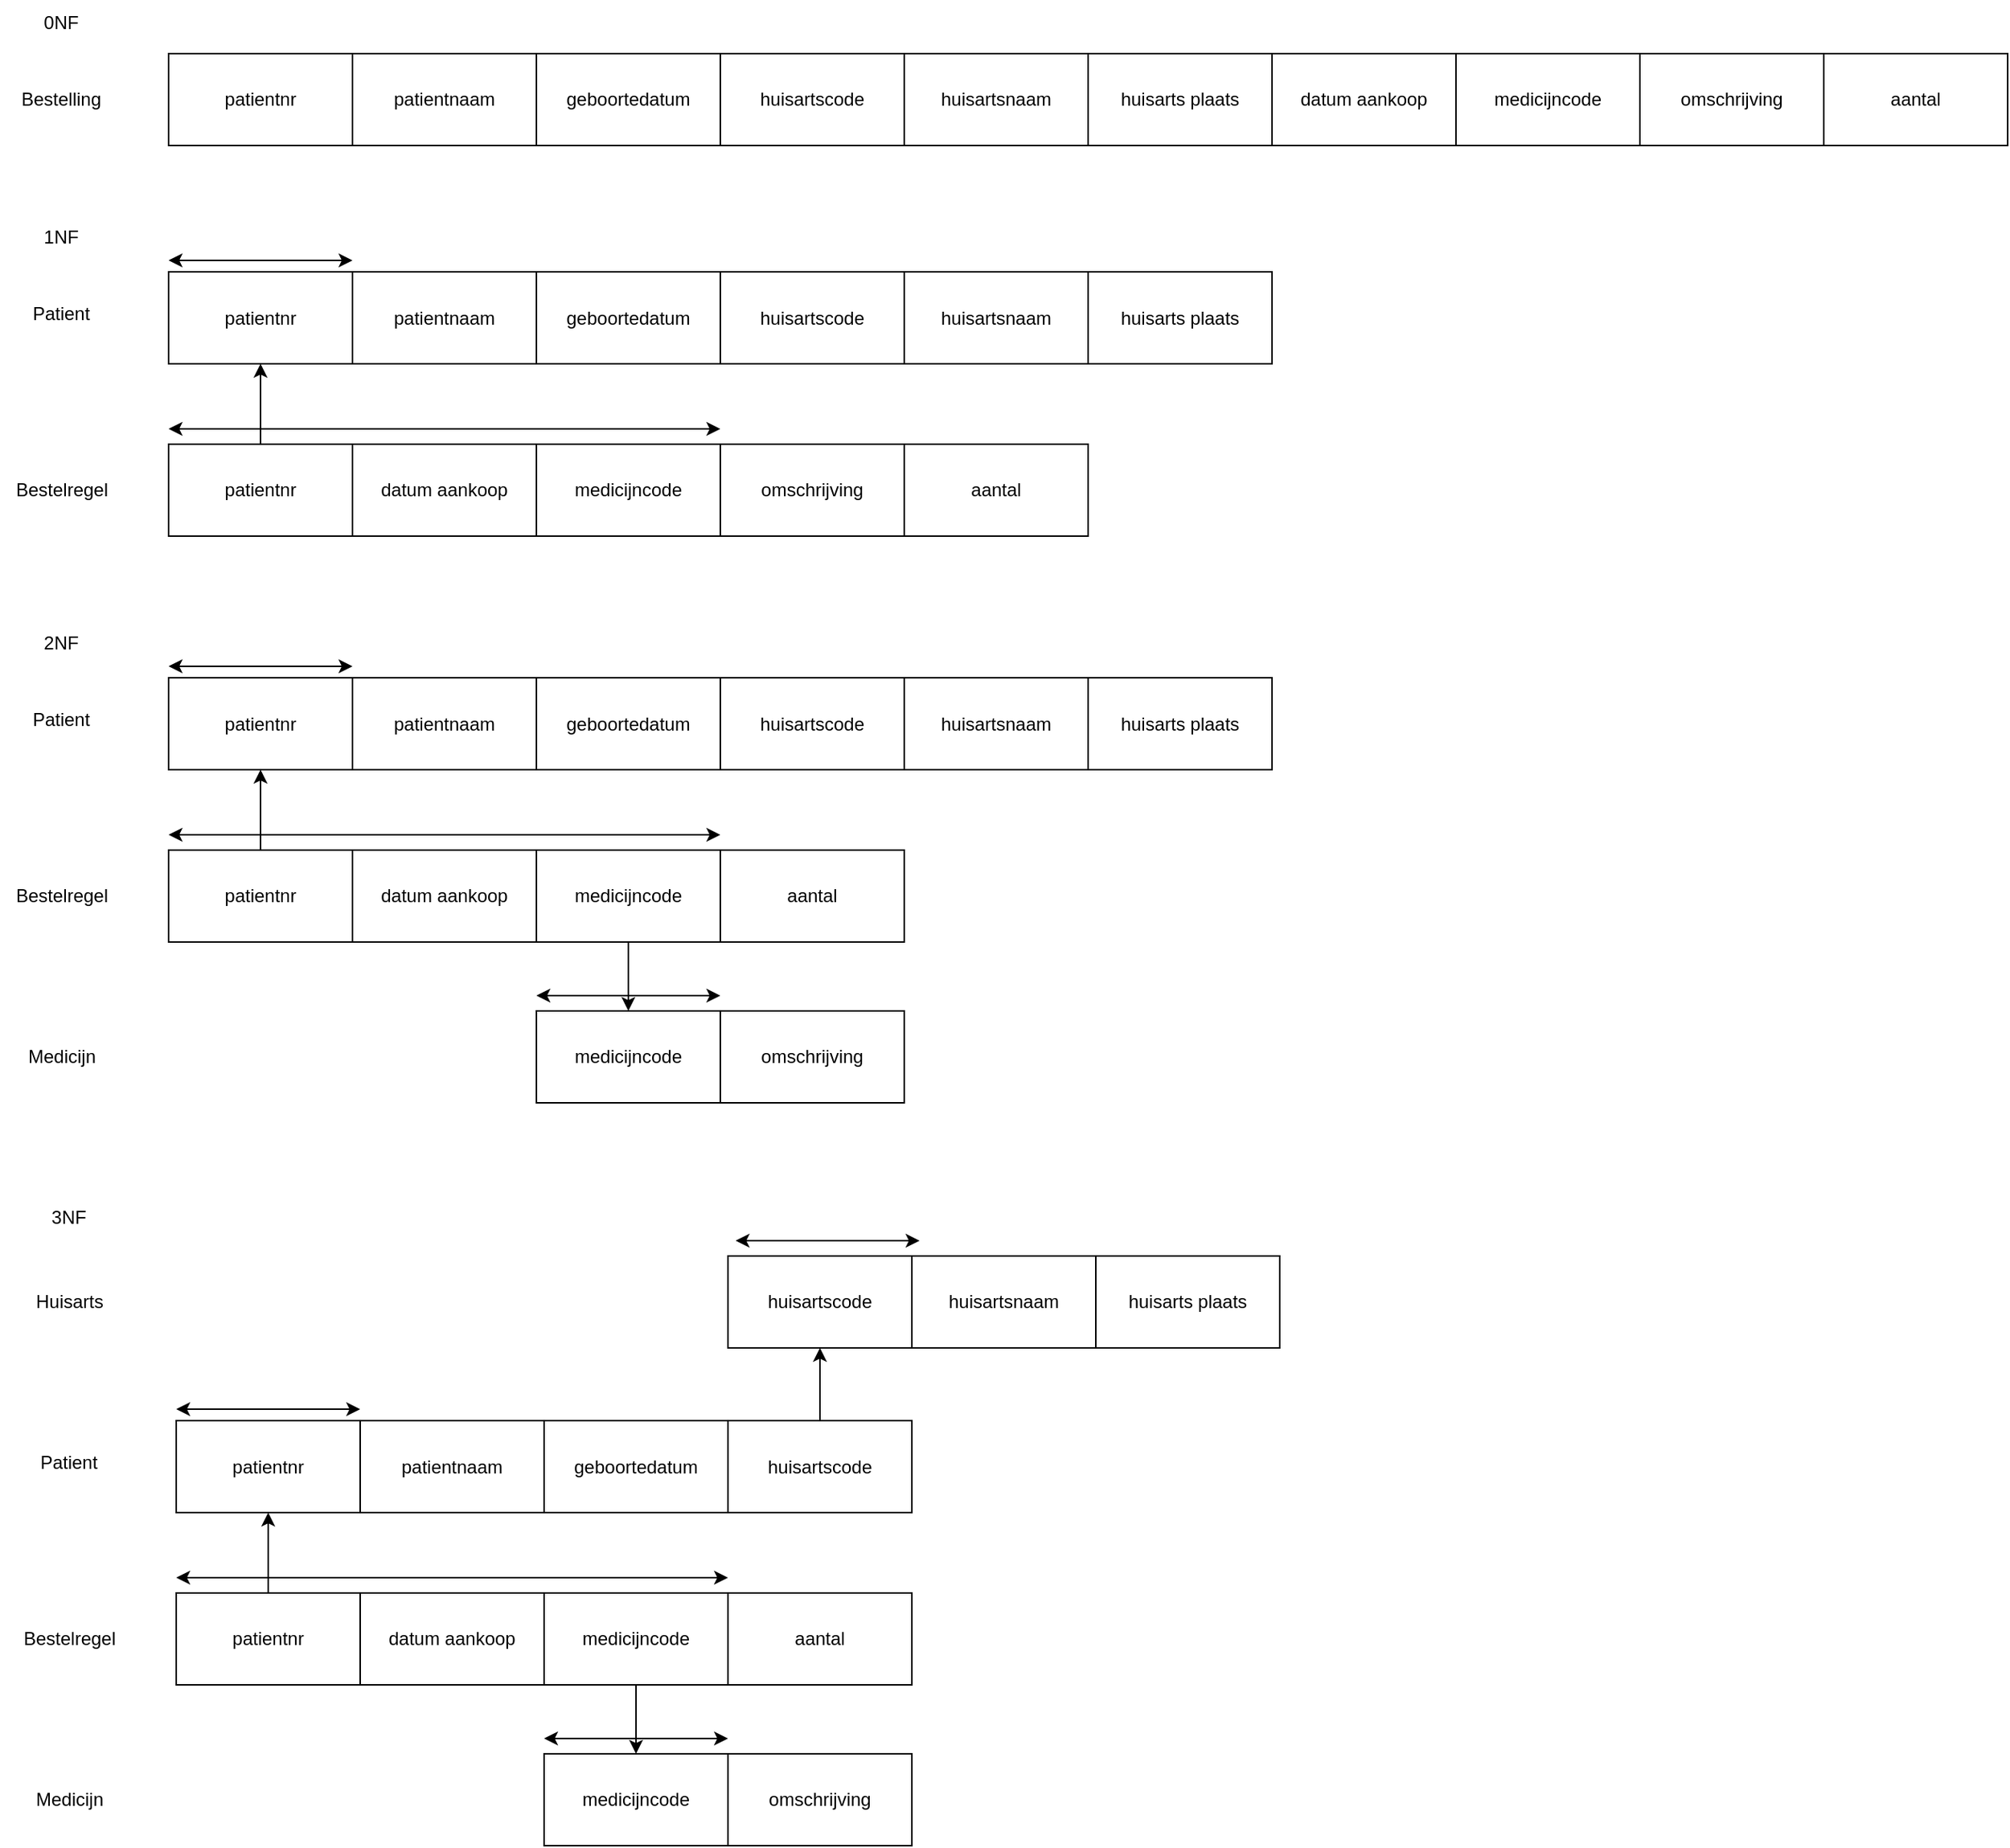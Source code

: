 <mxfile version="24.7.14">
  <diagram name="Page-1" id="-RBlTsKUJcB6IDNfjl4F">
    <mxGraphModel dx="1050" dy="558" grid="1" gridSize="10" guides="1" tooltips="1" connect="1" arrows="1" fold="1" page="1" pageScale="1" pageWidth="850" pageHeight="1100" math="0" shadow="0">
      <root>
        <mxCell id="0" />
        <mxCell id="1" parent="0" />
        <mxCell id="PimH5sS24UOFw-twD5PS-1" value="&lt;div&gt;0NF&lt;/div&gt;" style="text;html=1;align=center;verticalAlign=middle;whiteSpace=wrap;rounded=0;" vertex="1" parent="1">
          <mxGeometry x="40" y="40" width="60" height="30" as="geometry" />
        </mxCell>
        <mxCell id="PimH5sS24UOFw-twD5PS-2" value="Bestelling" style="text;html=1;align=center;verticalAlign=middle;whiteSpace=wrap;rounded=0;" vertex="1" parent="1">
          <mxGeometry x="40" y="90" width="60" height="30" as="geometry" />
        </mxCell>
        <mxCell id="PimH5sS24UOFw-twD5PS-3" value="patientnr" style="rounded=0;whiteSpace=wrap;html=1;" vertex="1" parent="1">
          <mxGeometry x="140" y="75" width="120" height="60" as="geometry" />
        </mxCell>
        <mxCell id="PimH5sS24UOFw-twD5PS-4" value="patientnaam" style="rounded=0;whiteSpace=wrap;html=1;" vertex="1" parent="1">
          <mxGeometry x="260" y="75" width="120" height="60" as="geometry" />
        </mxCell>
        <mxCell id="PimH5sS24UOFw-twD5PS-5" value="geboortedatum" style="rounded=0;whiteSpace=wrap;html=1;" vertex="1" parent="1">
          <mxGeometry x="380" y="75" width="120" height="60" as="geometry" />
        </mxCell>
        <mxCell id="PimH5sS24UOFw-twD5PS-6" value="huisartscode" style="rounded=0;whiteSpace=wrap;html=1;" vertex="1" parent="1">
          <mxGeometry x="500" y="75" width="120" height="60" as="geometry" />
        </mxCell>
        <mxCell id="PimH5sS24UOFw-twD5PS-7" value="huisartsnaam" style="rounded=0;whiteSpace=wrap;html=1;" vertex="1" parent="1">
          <mxGeometry x="620" y="75" width="120" height="60" as="geometry" />
        </mxCell>
        <mxCell id="PimH5sS24UOFw-twD5PS-8" value="huisarts plaats" style="rounded=0;whiteSpace=wrap;html=1;" vertex="1" parent="1">
          <mxGeometry x="740" y="75" width="120" height="60" as="geometry" />
        </mxCell>
        <mxCell id="PimH5sS24UOFw-twD5PS-9" value="datum aankoop" style="rounded=0;whiteSpace=wrap;html=1;" vertex="1" parent="1">
          <mxGeometry x="860" y="75" width="120" height="60" as="geometry" />
        </mxCell>
        <mxCell id="PimH5sS24UOFw-twD5PS-10" value="medicijncode" style="rounded=0;whiteSpace=wrap;html=1;" vertex="1" parent="1">
          <mxGeometry x="980" y="75" width="120" height="60" as="geometry" />
        </mxCell>
        <mxCell id="PimH5sS24UOFw-twD5PS-11" value="omschrijving" style="rounded=0;whiteSpace=wrap;html=1;" vertex="1" parent="1">
          <mxGeometry x="1100" y="75" width="120" height="60" as="geometry" />
        </mxCell>
        <mxCell id="PimH5sS24UOFw-twD5PS-12" value="aantal" style="rounded=0;whiteSpace=wrap;html=1;" vertex="1" parent="1">
          <mxGeometry x="1220" y="75" width="120" height="60" as="geometry" />
        </mxCell>
        <mxCell id="PimH5sS24UOFw-twD5PS-13" value="&lt;div&gt;1NF&lt;/div&gt;" style="text;html=1;align=center;verticalAlign=middle;whiteSpace=wrap;rounded=0;" vertex="1" parent="1">
          <mxGeometry x="40" y="180" width="60" height="30" as="geometry" />
        </mxCell>
        <mxCell id="PimH5sS24UOFw-twD5PS-14" value="Patient" style="text;html=1;align=center;verticalAlign=middle;whiteSpace=wrap;rounded=0;" vertex="1" parent="1">
          <mxGeometry x="40" y="230" width="60" height="30" as="geometry" />
        </mxCell>
        <mxCell id="PimH5sS24UOFw-twD5PS-15" value="patientnr" style="rounded=0;whiteSpace=wrap;html=1;" vertex="1" parent="1">
          <mxGeometry x="140" y="217.5" width="120" height="60" as="geometry" />
        </mxCell>
        <mxCell id="PimH5sS24UOFw-twD5PS-16" value="patientnaam" style="rounded=0;whiteSpace=wrap;html=1;" vertex="1" parent="1">
          <mxGeometry x="260" y="217.5" width="120" height="60" as="geometry" />
        </mxCell>
        <mxCell id="PimH5sS24UOFw-twD5PS-17" value="geboortedatum" style="rounded=0;whiteSpace=wrap;html=1;" vertex="1" parent="1">
          <mxGeometry x="380" y="217.5" width="120" height="60" as="geometry" />
        </mxCell>
        <mxCell id="PimH5sS24UOFw-twD5PS-18" value="huisartscode" style="rounded=0;whiteSpace=wrap;html=1;" vertex="1" parent="1">
          <mxGeometry x="500" y="217.5" width="120" height="60" as="geometry" />
        </mxCell>
        <mxCell id="PimH5sS24UOFw-twD5PS-19" value="huisartsnaam" style="rounded=0;whiteSpace=wrap;html=1;" vertex="1" parent="1">
          <mxGeometry x="620" y="217.5" width="120" height="60" as="geometry" />
        </mxCell>
        <mxCell id="PimH5sS24UOFw-twD5PS-20" value="huisarts plaats" style="rounded=0;whiteSpace=wrap;html=1;" vertex="1" parent="1">
          <mxGeometry x="740" y="217.5" width="120" height="60" as="geometry" />
        </mxCell>
        <mxCell id="PimH5sS24UOFw-twD5PS-21" value="datum aankoop" style="rounded=0;whiteSpace=wrap;html=1;" vertex="1" parent="1">
          <mxGeometry x="260" y="330" width="120" height="60" as="geometry" />
        </mxCell>
        <mxCell id="PimH5sS24UOFw-twD5PS-22" value="medicijncode" style="rounded=0;whiteSpace=wrap;html=1;" vertex="1" parent="1">
          <mxGeometry x="380" y="330" width="120" height="60" as="geometry" />
        </mxCell>
        <mxCell id="PimH5sS24UOFw-twD5PS-23" value="omschrijving" style="rounded=0;whiteSpace=wrap;html=1;" vertex="1" parent="1">
          <mxGeometry x="500" y="330" width="120" height="60" as="geometry" />
        </mxCell>
        <mxCell id="PimH5sS24UOFw-twD5PS-24" value="aantal" style="rounded=0;whiteSpace=wrap;html=1;" vertex="1" parent="1">
          <mxGeometry x="620" y="330" width="120" height="60" as="geometry" />
        </mxCell>
        <mxCell id="PimH5sS24UOFw-twD5PS-25" value="patientnr" style="rounded=0;whiteSpace=wrap;html=1;" vertex="1" parent="1">
          <mxGeometry x="140" y="330" width="120" height="60" as="geometry" />
        </mxCell>
        <mxCell id="PimH5sS24UOFw-twD5PS-26" value="Bestelregel" style="text;html=1;align=center;verticalAlign=middle;resizable=0;points=[];autosize=1;strokeColor=none;fillColor=none;" vertex="1" parent="1">
          <mxGeometry x="30" y="345" width="80" height="30" as="geometry" />
        </mxCell>
        <mxCell id="PimH5sS24UOFw-twD5PS-27" value="" style="endArrow=classic;startArrow=classic;html=1;rounded=0;" edge="1" parent="1">
          <mxGeometry width="50" height="50" relative="1" as="geometry">
            <mxPoint x="140" y="210" as="sourcePoint" />
            <mxPoint x="260" y="210" as="targetPoint" />
          </mxGeometry>
        </mxCell>
        <mxCell id="PimH5sS24UOFw-twD5PS-29" value="" style="endArrow=classic;startArrow=classic;html=1;rounded=0;" edge="1" parent="1">
          <mxGeometry width="50" height="50" relative="1" as="geometry">
            <mxPoint x="140" y="320" as="sourcePoint" />
            <mxPoint x="500" y="320" as="targetPoint" />
          </mxGeometry>
        </mxCell>
        <mxCell id="PimH5sS24UOFw-twD5PS-30" value="" style="endArrow=classic;html=1;rounded=0;exitX=0.5;exitY=0;exitDx=0;exitDy=0;entryX=0.5;entryY=1;entryDx=0;entryDy=0;" edge="1" parent="1" source="PimH5sS24UOFw-twD5PS-25" target="PimH5sS24UOFw-twD5PS-15">
          <mxGeometry width="50" height="50" relative="1" as="geometry">
            <mxPoint x="220" y="490" as="sourcePoint" />
            <mxPoint x="270" y="440" as="targetPoint" />
          </mxGeometry>
        </mxCell>
        <mxCell id="PimH5sS24UOFw-twD5PS-31" value="&lt;div&gt;2NF&lt;/div&gt;" style="text;html=1;align=center;verticalAlign=middle;whiteSpace=wrap;rounded=0;" vertex="1" parent="1">
          <mxGeometry x="40" y="445" width="60" height="30" as="geometry" />
        </mxCell>
        <mxCell id="PimH5sS24UOFw-twD5PS-32" value="Patient" style="text;html=1;align=center;verticalAlign=middle;whiteSpace=wrap;rounded=0;" vertex="1" parent="1">
          <mxGeometry x="40" y="495" width="60" height="30" as="geometry" />
        </mxCell>
        <mxCell id="PimH5sS24UOFw-twD5PS-33" value="patientnr" style="rounded=0;whiteSpace=wrap;html=1;" vertex="1" parent="1">
          <mxGeometry x="140" y="482.5" width="120" height="60" as="geometry" />
        </mxCell>
        <mxCell id="PimH5sS24UOFw-twD5PS-34" value="patientnaam" style="rounded=0;whiteSpace=wrap;html=1;" vertex="1" parent="1">
          <mxGeometry x="260" y="482.5" width="120" height="60" as="geometry" />
        </mxCell>
        <mxCell id="PimH5sS24UOFw-twD5PS-35" value="geboortedatum" style="rounded=0;whiteSpace=wrap;html=1;" vertex="1" parent="1">
          <mxGeometry x="380" y="482.5" width="120" height="60" as="geometry" />
        </mxCell>
        <mxCell id="PimH5sS24UOFw-twD5PS-36" value="huisartscode" style="rounded=0;whiteSpace=wrap;html=1;" vertex="1" parent="1">
          <mxGeometry x="500" y="482.5" width="120" height="60" as="geometry" />
        </mxCell>
        <mxCell id="PimH5sS24UOFw-twD5PS-37" value="huisartsnaam" style="rounded=0;whiteSpace=wrap;html=1;" vertex="1" parent="1">
          <mxGeometry x="620" y="482.5" width="120" height="60" as="geometry" />
        </mxCell>
        <mxCell id="PimH5sS24UOFw-twD5PS-38" value="huisarts plaats" style="rounded=0;whiteSpace=wrap;html=1;" vertex="1" parent="1">
          <mxGeometry x="740" y="482.5" width="120" height="60" as="geometry" />
        </mxCell>
        <mxCell id="PimH5sS24UOFw-twD5PS-39" value="datum aankoop" style="rounded=0;whiteSpace=wrap;html=1;" vertex="1" parent="1">
          <mxGeometry x="260" y="595" width="120" height="60" as="geometry" />
        </mxCell>
        <mxCell id="PimH5sS24UOFw-twD5PS-40" value="medicijncode" style="rounded=0;whiteSpace=wrap;html=1;" vertex="1" parent="1">
          <mxGeometry x="380" y="595" width="120" height="60" as="geometry" />
        </mxCell>
        <mxCell id="PimH5sS24UOFw-twD5PS-41" value="omschrijving" style="rounded=0;whiteSpace=wrap;html=1;" vertex="1" parent="1">
          <mxGeometry x="500" y="700" width="120" height="60" as="geometry" />
        </mxCell>
        <mxCell id="PimH5sS24UOFw-twD5PS-42" value="aantal" style="rounded=0;whiteSpace=wrap;html=1;" vertex="1" parent="1">
          <mxGeometry x="500" y="595" width="120" height="60" as="geometry" />
        </mxCell>
        <mxCell id="PimH5sS24UOFw-twD5PS-43" value="patientnr" style="rounded=0;whiteSpace=wrap;html=1;" vertex="1" parent="1">
          <mxGeometry x="140" y="595" width="120" height="60" as="geometry" />
        </mxCell>
        <mxCell id="PimH5sS24UOFw-twD5PS-44" value="" style="endArrow=classic;startArrow=classic;html=1;rounded=0;" edge="1" parent="1">
          <mxGeometry width="50" height="50" relative="1" as="geometry">
            <mxPoint x="140" y="475" as="sourcePoint" />
            <mxPoint x="260" y="475" as="targetPoint" />
          </mxGeometry>
        </mxCell>
        <mxCell id="PimH5sS24UOFw-twD5PS-45" value="" style="endArrow=classic;startArrow=classic;html=1;rounded=0;" edge="1" parent="1">
          <mxGeometry width="50" height="50" relative="1" as="geometry">
            <mxPoint x="140" y="585" as="sourcePoint" />
            <mxPoint x="500" y="585" as="targetPoint" />
          </mxGeometry>
        </mxCell>
        <mxCell id="PimH5sS24UOFw-twD5PS-46" value="" style="endArrow=classic;html=1;rounded=0;exitX=0.5;exitY=0;exitDx=0;exitDy=0;entryX=0.5;entryY=1;entryDx=0;entryDy=0;" edge="1" parent="1" source="PimH5sS24UOFw-twD5PS-43" target="PimH5sS24UOFw-twD5PS-33">
          <mxGeometry width="50" height="50" relative="1" as="geometry">
            <mxPoint x="220" y="755" as="sourcePoint" />
            <mxPoint x="270" y="705" as="targetPoint" />
          </mxGeometry>
        </mxCell>
        <mxCell id="PimH5sS24UOFw-twD5PS-47" value="medicijncode" style="rounded=0;whiteSpace=wrap;html=1;" vertex="1" parent="1">
          <mxGeometry x="380" y="700" width="120" height="60" as="geometry" />
        </mxCell>
        <mxCell id="PimH5sS24UOFw-twD5PS-48" value="" style="endArrow=classic;startArrow=classic;html=1;rounded=0;" edge="1" parent="1">
          <mxGeometry width="50" height="50" relative="1" as="geometry">
            <mxPoint x="380" y="690" as="sourcePoint" />
            <mxPoint x="500" y="690" as="targetPoint" />
          </mxGeometry>
        </mxCell>
        <mxCell id="PimH5sS24UOFw-twD5PS-49" value="" style="endArrow=classic;html=1;rounded=0;exitX=0.5;exitY=1;exitDx=0;exitDy=0;entryX=0.5;entryY=0;entryDx=0;entryDy=0;" edge="1" parent="1" source="PimH5sS24UOFw-twD5PS-40" target="PimH5sS24UOFw-twD5PS-47">
          <mxGeometry width="50" height="50" relative="1" as="geometry">
            <mxPoint x="410" y="620" as="sourcePoint" />
            <mxPoint x="460" y="570" as="targetPoint" />
          </mxGeometry>
        </mxCell>
        <mxCell id="PimH5sS24UOFw-twD5PS-50" value="Bestelregel" style="text;html=1;align=center;verticalAlign=middle;resizable=0;points=[];autosize=1;strokeColor=none;fillColor=none;" vertex="1" parent="1">
          <mxGeometry x="30" y="610" width="80" height="30" as="geometry" />
        </mxCell>
        <mxCell id="PimH5sS24UOFw-twD5PS-51" value="&lt;div&gt;Medicijn&lt;/div&gt;" style="text;html=1;align=center;verticalAlign=middle;resizable=0;points=[];autosize=1;strokeColor=none;fillColor=none;" vertex="1" parent="1">
          <mxGeometry x="35" y="715" width="70" height="30" as="geometry" />
        </mxCell>
        <mxCell id="PimH5sS24UOFw-twD5PS-52" value="&lt;div&gt;3NF&lt;/div&gt;" style="text;html=1;align=center;verticalAlign=middle;whiteSpace=wrap;rounded=0;" vertex="1" parent="1">
          <mxGeometry x="45" y="820" width="60" height="30" as="geometry" />
        </mxCell>
        <mxCell id="PimH5sS24UOFw-twD5PS-53" value="Patient" style="text;html=1;align=center;verticalAlign=middle;whiteSpace=wrap;rounded=0;" vertex="1" parent="1">
          <mxGeometry x="45" y="980" width="60" height="30" as="geometry" />
        </mxCell>
        <mxCell id="PimH5sS24UOFw-twD5PS-54" value="patientnr" style="rounded=0;whiteSpace=wrap;html=1;" vertex="1" parent="1">
          <mxGeometry x="145" y="967.5" width="120" height="60" as="geometry" />
        </mxCell>
        <mxCell id="PimH5sS24UOFw-twD5PS-55" value="patientnaam" style="rounded=0;whiteSpace=wrap;html=1;" vertex="1" parent="1">
          <mxGeometry x="265" y="967.5" width="120" height="60" as="geometry" />
        </mxCell>
        <mxCell id="PimH5sS24UOFw-twD5PS-56" value="geboortedatum" style="rounded=0;whiteSpace=wrap;html=1;" vertex="1" parent="1">
          <mxGeometry x="385" y="967.5" width="120" height="60" as="geometry" />
        </mxCell>
        <mxCell id="PimH5sS24UOFw-twD5PS-57" value="huisartscode" style="rounded=0;whiteSpace=wrap;html=1;" vertex="1" parent="1">
          <mxGeometry x="505" y="967.5" width="120" height="60" as="geometry" />
        </mxCell>
        <mxCell id="PimH5sS24UOFw-twD5PS-58" value="huisartsnaam" style="rounded=0;whiteSpace=wrap;html=1;" vertex="1" parent="1">
          <mxGeometry x="625" y="860" width="120" height="60" as="geometry" />
        </mxCell>
        <mxCell id="PimH5sS24UOFw-twD5PS-59" value="huisarts plaats" style="rounded=0;whiteSpace=wrap;html=1;" vertex="1" parent="1">
          <mxGeometry x="745" y="860" width="120" height="60" as="geometry" />
        </mxCell>
        <mxCell id="PimH5sS24UOFw-twD5PS-60" value="datum aankoop" style="rounded=0;whiteSpace=wrap;html=1;" vertex="1" parent="1">
          <mxGeometry x="265" y="1080" width="120" height="60" as="geometry" />
        </mxCell>
        <mxCell id="PimH5sS24UOFw-twD5PS-61" value="medicijncode" style="rounded=0;whiteSpace=wrap;html=1;" vertex="1" parent="1">
          <mxGeometry x="385" y="1080" width="120" height="60" as="geometry" />
        </mxCell>
        <mxCell id="PimH5sS24UOFw-twD5PS-62" value="omschrijving" style="rounded=0;whiteSpace=wrap;html=1;" vertex="1" parent="1">
          <mxGeometry x="505" y="1185" width="120" height="60" as="geometry" />
        </mxCell>
        <mxCell id="PimH5sS24UOFw-twD5PS-63" value="aantal" style="rounded=0;whiteSpace=wrap;html=1;" vertex="1" parent="1">
          <mxGeometry x="505" y="1080" width="120" height="60" as="geometry" />
        </mxCell>
        <mxCell id="PimH5sS24UOFw-twD5PS-64" value="patientnr" style="rounded=0;whiteSpace=wrap;html=1;" vertex="1" parent="1">
          <mxGeometry x="145" y="1080" width="120" height="60" as="geometry" />
        </mxCell>
        <mxCell id="PimH5sS24UOFw-twD5PS-65" value="" style="endArrow=classic;startArrow=classic;html=1;rounded=0;" edge="1" parent="1">
          <mxGeometry width="50" height="50" relative="1" as="geometry">
            <mxPoint x="145" y="960" as="sourcePoint" />
            <mxPoint x="265" y="960" as="targetPoint" />
          </mxGeometry>
        </mxCell>
        <mxCell id="PimH5sS24UOFw-twD5PS-66" value="" style="endArrow=classic;startArrow=classic;html=1;rounded=0;" edge="1" parent="1">
          <mxGeometry width="50" height="50" relative="1" as="geometry">
            <mxPoint x="145" y="1070" as="sourcePoint" />
            <mxPoint x="505" y="1070" as="targetPoint" />
          </mxGeometry>
        </mxCell>
        <mxCell id="PimH5sS24UOFw-twD5PS-67" value="" style="endArrow=classic;html=1;rounded=0;exitX=0.5;exitY=0;exitDx=0;exitDy=0;entryX=0.5;entryY=1;entryDx=0;entryDy=0;" edge="1" parent="1" source="PimH5sS24UOFw-twD5PS-64" target="PimH5sS24UOFw-twD5PS-54">
          <mxGeometry width="50" height="50" relative="1" as="geometry">
            <mxPoint x="225" y="1240" as="sourcePoint" />
            <mxPoint x="275" y="1190" as="targetPoint" />
          </mxGeometry>
        </mxCell>
        <mxCell id="PimH5sS24UOFw-twD5PS-68" value="medicijncode" style="rounded=0;whiteSpace=wrap;html=1;" vertex="1" parent="1">
          <mxGeometry x="385" y="1185" width="120" height="60" as="geometry" />
        </mxCell>
        <mxCell id="PimH5sS24UOFw-twD5PS-69" value="" style="endArrow=classic;startArrow=classic;html=1;rounded=0;" edge="1" parent="1">
          <mxGeometry width="50" height="50" relative="1" as="geometry">
            <mxPoint x="385" y="1175" as="sourcePoint" />
            <mxPoint x="505" y="1175" as="targetPoint" />
          </mxGeometry>
        </mxCell>
        <mxCell id="PimH5sS24UOFw-twD5PS-70" value="" style="endArrow=classic;html=1;rounded=0;exitX=0.5;exitY=1;exitDx=0;exitDy=0;entryX=0.5;entryY=0;entryDx=0;entryDy=0;" edge="1" parent="1" source="PimH5sS24UOFw-twD5PS-61" target="PimH5sS24UOFw-twD5PS-68">
          <mxGeometry width="50" height="50" relative="1" as="geometry">
            <mxPoint x="415" y="1105" as="sourcePoint" />
            <mxPoint x="465" y="1055" as="targetPoint" />
          </mxGeometry>
        </mxCell>
        <mxCell id="PimH5sS24UOFw-twD5PS-71" value="Bestelregel" style="text;html=1;align=center;verticalAlign=middle;resizable=0;points=[];autosize=1;strokeColor=none;fillColor=none;" vertex="1" parent="1">
          <mxGeometry x="35" y="1095" width="80" height="30" as="geometry" />
        </mxCell>
        <mxCell id="PimH5sS24UOFw-twD5PS-72" value="&lt;div&gt;Medicijn&lt;/div&gt;" style="text;html=1;align=center;verticalAlign=middle;resizable=0;points=[];autosize=1;strokeColor=none;fillColor=none;" vertex="1" parent="1">
          <mxGeometry x="40" y="1200" width="70" height="30" as="geometry" />
        </mxCell>
        <mxCell id="PimH5sS24UOFw-twD5PS-74" value="huisartscode" style="rounded=0;whiteSpace=wrap;html=1;" vertex="1" parent="1">
          <mxGeometry x="505" y="860" width="120" height="60" as="geometry" />
        </mxCell>
        <mxCell id="PimH5sS24UOFw-twD5PS-75" value="" style="endArrow=classic;startArrow=classic;html=1;rounded=0;" edge="1" parent="1">
          <mxGeometry width="50" height="50" relative="1" as="geometry">
            <mxPoint x="510" y="850" as="sourcePoint" />
            <mxPoint x="630" y="850" as="targetPoint" />
          </mxGeometry>
        </mxCell>
        <mxCell id="PimH5sS24UOFw-twD5PS-76" value="" style="endArrow=classic;html=1;rounded=0;exitX=0.5;exitY=0;exitDx=0;exitDy=0;entryX=0.5;entryY=1;entryDx=0;entryDy=0;" edge="1" parent="1" source="PimH5sS24UOFw-twD5PS-57" target="PimH5sS24UOFw-twD5PS-74">
          <mxGeometry width="50" height="50" relative="1" as="geometry">
            <mxPoint x="410" y="960" as="sourcePoint" />
            <mxPoint x="460" y="910" as="targetPoint" />
          </mxGeometry>
        </mxCell>
        <mxCell id="PimH5sS24UOFw-twD5PS-77" value="&lt;div&gt;Huisarts&lt;/div&gt;" style="text;html=1;align=center;verticalAlign=middle;resizable=0;points=[];autosize=1;strokeColor=none;fillColor=none;" vertex="1" parent="1">
          <mxGeometry x="40" y="875" width="70" height="30" as="geometry" />
        </mxCell>
      </root>
    </mxGraphModel>
  </diagram>
</mxfile>
